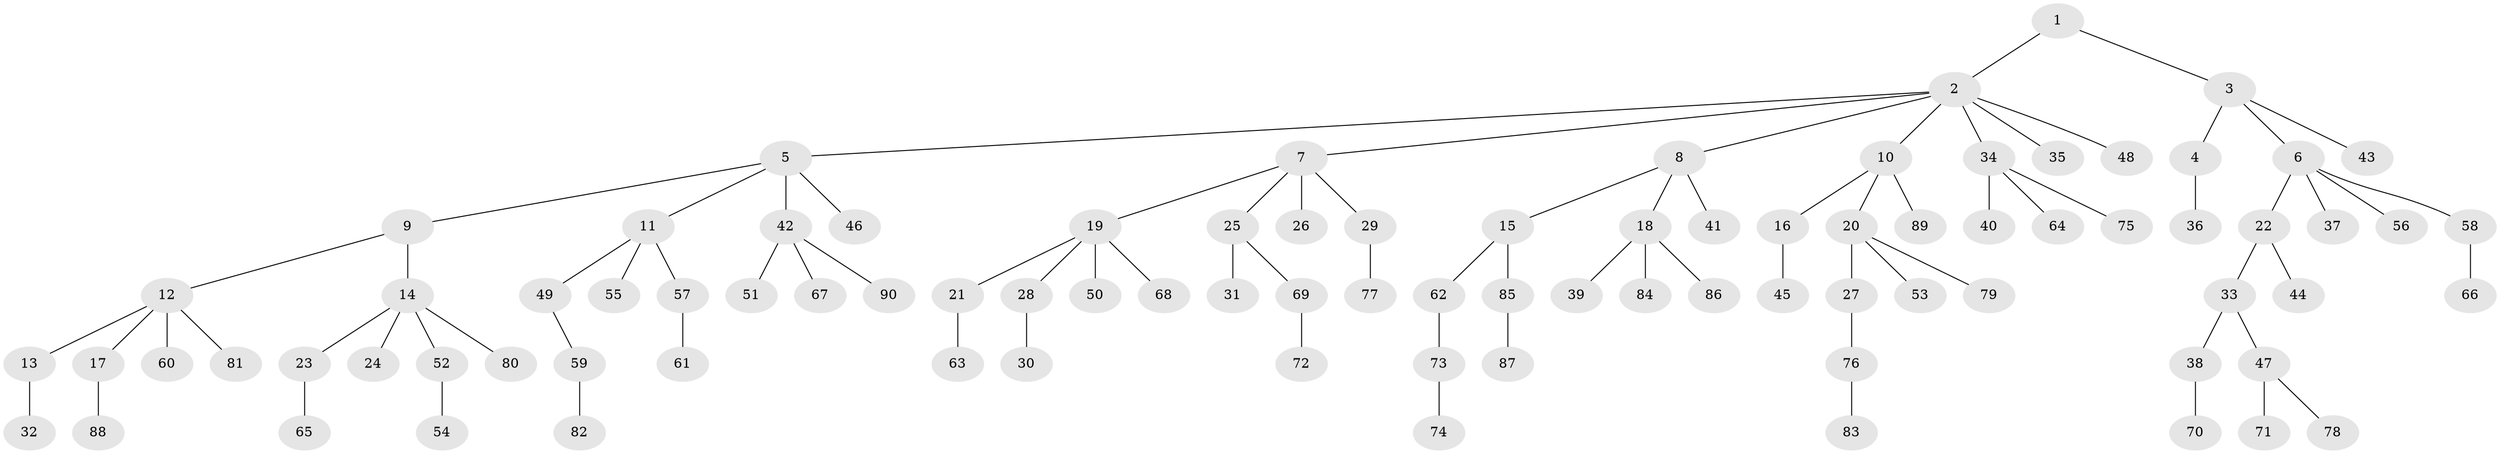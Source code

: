 // Generated by graph-tools (version 1.1) at 2025/36/03/09/25 02:36:59]
// undirected, 90 vertices, 89 edges
graph export_dot {
graph [start="1"]
  node [color=gray90,style=filled];
  1;
  2;
  3;
  4;
  5;
  6;
  7;
  8;
  9;
  10;
  11;
  12;
  13;
  14;
  15;
  16;
  17;
  18;
  19;
  20;
  21;
  22;
  23;
  24;
  25;
  26;
  27;
  28;
  29;
  30;
  31;
  32;
  33;
  34;
  35;
  36;
  37;
  38;
  39;
  40;
  41;
  42;
  43;
  44;
  45;
  46;
  47;
  48;
  49;
  50;
  51;
  52;
  53;
  54;
  55;
  56;
  57;
  58;
  59;
  60;
  61;
  62;
  63;
  64;
  65;
  66;
  67;
  68;
  69;
  70;
  71;
  72;
  73;
  74;
  75;
  76;
  77;
  78;
  79;
  80;
  81;
  82;
  83;
  84;
  85;
  86;
  87;
  88;
  89;
  90;
  1 -- 2;
  1 -- 3;
  2 -- 5;
  2 -- 7;
  2 -- 8;
  2 -- 10;
  2 -- 34;
  2 -- 35;
  2 -- 48;
  3 -- 4;
  3 -- 6;
  3 -- 43;
  4 -- 36;
  5 -- 9;
  5 -- 11;
  5 -- 42;
  5 -- 46;
  6 -- 22;
  6 -- 37;
  6 -- 56;
  6 -- 58;
  7 -- 19;
  7 -- 25;
  7 -- 26;
  7 -- 29;
  8 -- 15;
  8 -- 18;
  8 -- 41;
  9 -- 12;
  9 -- 14;
  10 -- 16;
  10 -- 20;
  10 -- 89;
  11 -- 49;
  11 -- 55;
  11 -- 57;
  12 -- 13;
  12 -- 17;
  12 -- 60;
  12 -- 81;
  13 -- 32;
  14 -- 23;
  14 -- 24;
  14 -- 52;
  14 -- 80;
  15 -- 62;
  15 -- 85;
  16 -- 45;
  17 -- 88;
  18 -- 39;
  18 -- 84;
  18 -- 86;
  19 -- 21;
  19 -- 28;
  19 -- 50;
  19 -- 68;
  20 -- 27;
  20 -- 53;
  20 -- 79;
  21 -- 63;
  22 -- 33;
  22 -- 44;
  23 -- 65;
  25 -- 31;
  25 -- 69;
  27 -- 76;
  28 -- 30;
  29 -- 77;
  33 -- 38;
  33 -- 47;
  34 -- 40;
  34 -- 64;
  34 -- 75;
  38 -- 70;
  42 -- 51;
  42 -- 67;
  42 -- 90;
  47 -- 71;
  47 -- 78;
  49 -- 59;
  52 -- 54;
  57 -- 61;
  58 -- 66;
  59 -- 82;
  62 -- 73;
  69 -- 72;
  73 -- 74;
  76 -- 83;
  85 -- 87;
}

